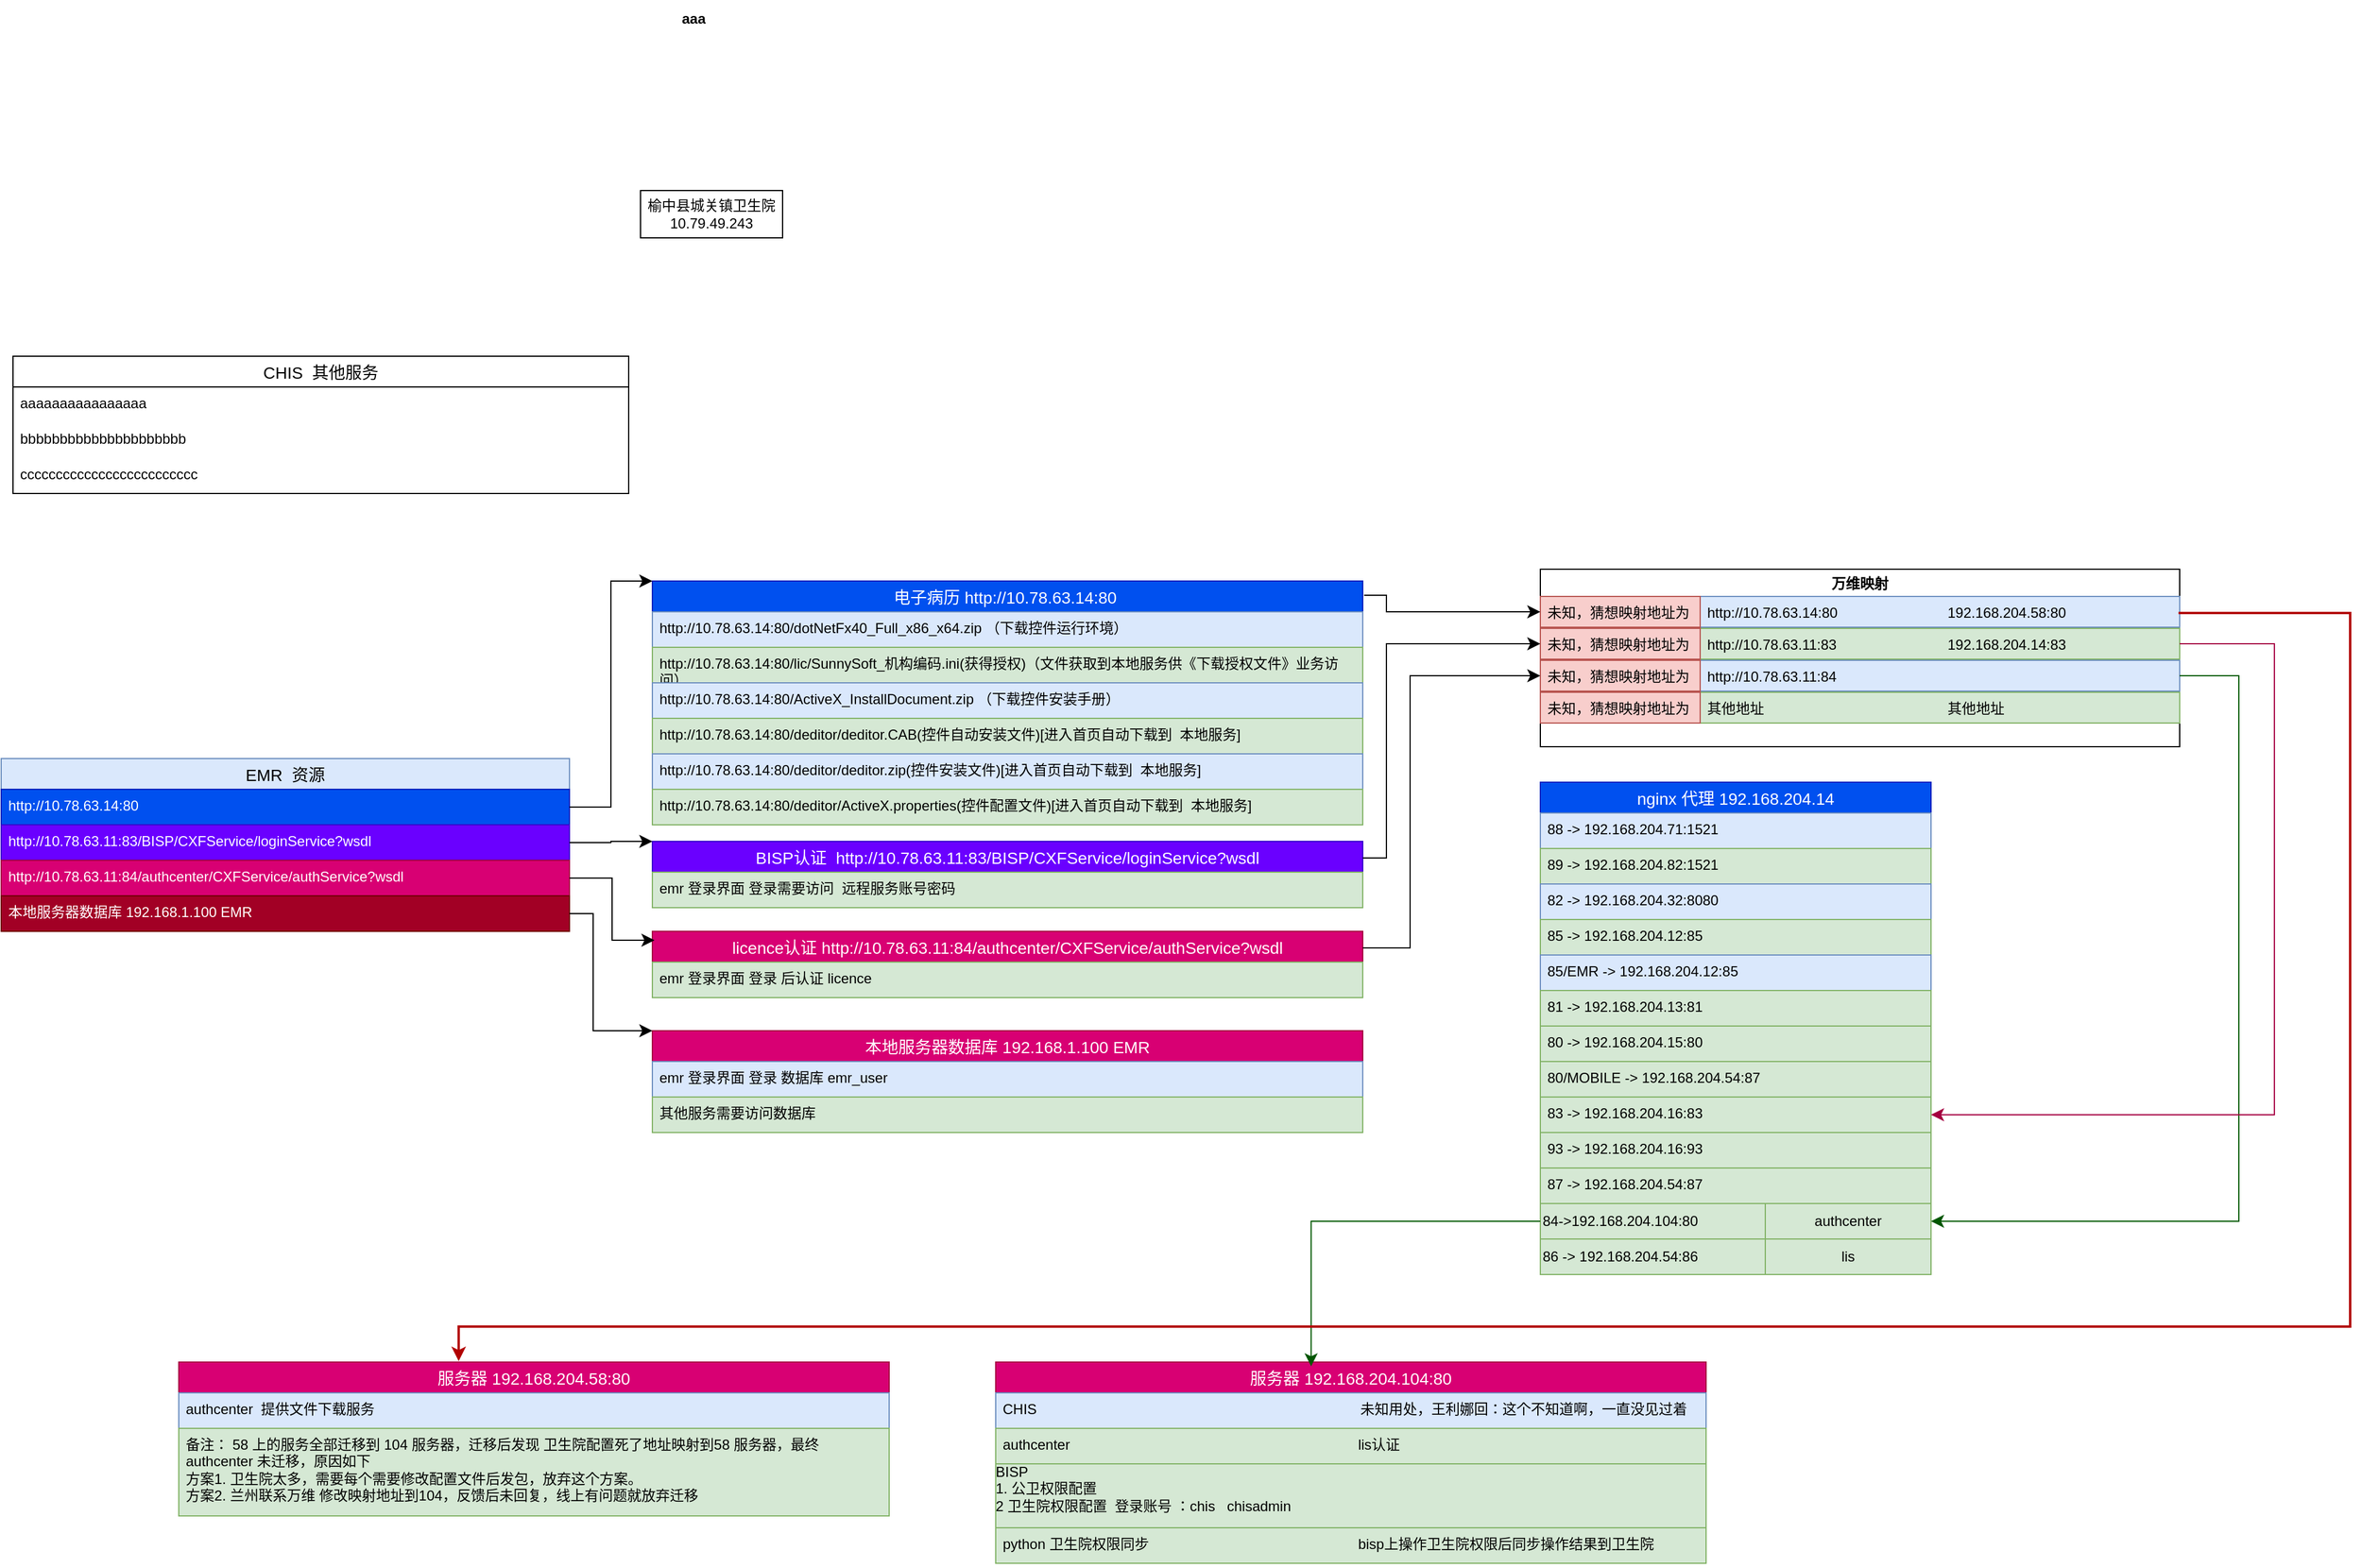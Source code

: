 <mxfile version="22.1.11" type="github">
  <diagram name="第 1 页" id="0BkjYjIJnNKJRxKwbIkA">
    <mxGraphModel dx="2205" dy="1877" grid="1" gridSize="10" guides="1" tooltips="1" connect="1" arrows="1" fold="1" page="1" pageScale="1" pageWidth="827" pageHeight="1169" math="0" shadow="0">
      <root>
        <mxCell id="0" />
        <mxCell id="1" parent="0" />
        <mxCell id="wKczsqMu7J6n82WPHIn5-1" value="榆中县城关镇卫生院&lt;span style=&quot;background-color: initial;&quot;&gt;10.79.49.243&lt;/span&gt;" style="rounded=0;whiteSpace=wrap;html=1;" parent="1" vertex="1">
          <mxGeometry x="430" y="-110" width="120" height="40" as="geometry" />
        </mxCell>
        <mxCell id="wKczsqMu7J6n82WPHIn5-2" value="CHIS  其他服务" style="swimlane;fontStyle=0;childLayout=stackLayout;horizontal=1;startSize=26;horizontalStack=0;resizeParent=1;resizeParentMax=0;resizeLast=0;collapsible=1;marginBottom=0;align=center;fontSize=14;" parent="1" vertex="1">
          <mxGeometry x="-100" y="30" width="520" height="116" as="geometry">
            <mxRectangle x="140" y="200" width="60" height="30" as="alternateBounds" />
          </mxGeometry>
        </mxCell>
        <mxCell id="wKczsqMu7J6n82WPHIn5-3" value="aaaaaaaaaaaaaaaa" style="text;strokeColor=none;fillColor=none;spacingLeft=4;spacingRight=4;overflow=hidden;rotatable=0;points=[[0,0.5],[1,0.5]];portConstraint=eastwest;fontSize=12;whiteSpace=wrap;html=1;" parent="wKczsqMu7J6n82WPHIn5-2" vertex="1">
          <mxGeometry y="26" width="520" height="30" as="geometry" />
        </mxCell>
        <mxCell id="wKczsqMu7J6n82WPHIn5-4" value="bbbbbbbbbbbbbbbbbbbbb" style="text;strokeColor=none;fillColor=none;spacingLeft=4;spacingRight=4;overflow=hidden;rotatable=0;points=[[0,0.5],[1,0.5]];portConstraint=eastwest;fontSize=12;whiteSpace=wrap;html=1;" parent="wKczsqMu7J6n82WPHIn5-2" vertex="1">
          <mxGeometry y="56" width="520" height="30" as="geometry" />
        </mxCell>
        <mxCell id="wKczsqMu7J6n82WPHIn5-5" value="ccccccccccccccccccccccccc" style="text;strokeColor=none;fillColor=none;spacingLeft=4;spacingRight=4;overflow=hidden;rotatable=0;points=[[0,0.5],[1,0.5]];portConstraint=eastwest;fontSize=12;whiteSpace=wrap;html=1;" parent="wKczsqMu7J6n82WPHIn5-2" vertex="1">
          <mxGeometry y="86" width="520" height="30" as="geometry" />
        </mxCell>
        <mxCell id="wKczsqMu7J6n82WPHIn5-19" value="aaa" style="shape=partialRectangle;connectable=0;fillColor=none;top=0;left=0;bottom=0;right=0;fontStyle=1;overflow=hidden;whiteSpace=wrap;html=1;" parent="1" vertex="1">
          <mxGeometry x="460" y="-270" width="30" height="30" as="geometry">
            <mxRectangle width="30" height="30" as="alternateBounds" />
          </mxGeometry>
        </mxCell>
        <mxCell id="eS7xaFLYB2sEI9pfLW7X-1" value="EMR  资源" style="swimlane;fontStyle=0;childLayout=stackLayout;horizontal=1;startSize=26;horizontalStack=0;resizeParent=1;resizeParentMax=0;resizeLast=0;collapsible=1;marginBottom=0;align=center;fontSize=14;movable=1;resizable=1;rotatable=1;deletable=1;editable=1;locked=0;connectable=1;fillColor=#dae8fc;strokeColor=#6c8ebf;" vertex="1" parent="1">
          <mxGeometry x="-110" y="370" width="480" height="146" as="geometry">
            <mxRectangle x="60" y="350" width="235" height="30" as="alternateBounds" />
          </mxGeometry>
        </mxCell>
        <mxCell id="eS7xaFLYB2sEI9pfLW7X-2" value="http://10.78.63.14:80" style="text;strokeColor=#001DBC;fillColor=#0050ef;spacingLeft=4;spacingRight=4;overflow=hidden;rotatable=0;points=[[0,0.5],[1,0.5]];portConstraint=eastwest;fontSize=12;whiteSpace=wrap;html=1;fontColor=#ffffff;" vertex="1" parent="eS7xaFLYB2sEI9pfLW7X-1">
          <mxGeometry y="26" width="480" height="30" as="geometry" />
        </mxCell>
        <mxCell id="eS7xaFLYB2sEI9pfLW7X-3" value="http://10.78.63.11:83/BISP/CXFService/loginService?wsdl" style="text;strokeColor=#3700CC;fillColor=#6a00ff;spacingLeft=4;spacingRight=4;overflow=hidden;rotatable=0;points=[[0,0.5],[1,0.5]];portConstraint=eastwest;fontSize=12;whiteSpace=wrap;html=1;fontColor=#ffffff;" vertex="1" parent="eS7xaFLYB2sEI9pfLW7X-1">
          <mxGeometry y="56" width="480" height="30" as="geometry" />
        </mxCell>
        <mxCell id="eS7xaFLYB2sEI9pfLW7X-4" value="http://10.78.63.11:84/authcenter/CXFService/authService?wsdl" style="text;strokeColor=#A50040;fillColor=#d80073;spacingLeft=4;spacingRight=4;overflow=hidden;rotatable=1;points=[[0,0.5],[1,0.5]];portConstraint=eastwest;fontSize=12;whiteSpace=wrap;html=1;movable=1;resizable=1;deletable=1;editable=1;locked=0;connectable=1;fontColor=#ffffff;" vertex="1" parent="eS7xaFLYB2sEI9pfLW7X-1">
          <mxGeometry y="86" width="480" height="30" as="geometry" />
        </mxCell>
        <mxCell id="eS7xaFLYB2sEI9pfLW7X-50" value="本地服务器数据库 192.168.1.100&amp;nbsp;EMR" style="text;strokeColor=#6F0000;fillColor=#a20025;spacingLeft=4;spacingRight=4;overflow=hidden;rotatable=1;points=[[0,0.5],[1,0.5]];portConstraint=eastwest;fontSize=12;whiteSpace=wrap;html=1;movable=1;resizable=1;deletable=1;editable=1;locked=0;connectable=1;fontColor=#ffffff;" vertex="1" parent="eS7xaFLYB2sEI9pfLW7X-1">
          <mxGeometry y="116" width="480" height="30" as="geometry" />
        </mxCell>
        <mxCell id="eS7xaFLYB2sEI9pfLW7X-28" value="电子病历 http://10.78.63.14:80 " style="swimlane;fontStyle=0;childLayout=stackLayout;horizontal=1;startSize=26;horizontalStack=0;resizeParent=1;resizeParentMax=0;resizeLast=0;collapsible=1;marginBottom=0;align=center;fontSize=14;movable=1;resizable=1;rotatable=1;deletable=1;editable=1;locked=0;connectable=1;fillColor=#0050ef;fontColor=#ffffff;strokeColor=#001DBC;" vertex="1" parent="1">
          <mxGeometry x="440" y="220" width="600" height="206" as="geometry">
            <mxRectangle x="440" y="220" width="560" height="30" as="alternateBounds" />
          </mxGeometry>
        </mxCell>
        <mxCell id="eS7xaFLYB2sEI9pfLW7X-29" value="http://10.78.63.14:80/dotNetFx40_Full_x86_x64.zip （下载控件运行环境）" style="text;strokeColor=#6c8ebf;fillColor=#dae8fc;spacingLeft=4;spacingRight=4;overflow=hidden;rotatable=0;points=[[0,0.5],[1,0.5]];portConstraint=eastwest;fontSize=12;whiteSpace=wrap;html=1;" vertex="1" parent="eS7xaFLYB2sEI9pfLW7X-28">
          <mxGeometry y="26" width="600" height="30" as="geometry" />
        </mxCell>
        <mxCell id="eS7xaFLYB2sEI9pfLW7X-30" value="http://10.78.63.14:80/lic/SunnySoft_机构编码.ini(获得授权)（文件获取到本地服务供《下载授权文件》业务访问）" style="text;strokeColor=#82b366;fillColor=#d5e8d4;spacingLeft=4;spacingRight=4;overflow=hidden;rotatable=0;points=[[0,0.5],[1,0.5]];portConstraint=eastwest;fontSize=12;whiteSpace=wrap;html=1;" vertex="1" parent="eS7xaFLYB2sEI9pfLW7X-28">
          <mxGeometry y="56" width="600" height="30" as="geometry" />
        </mxCell>
        <mxCell id="eS7xaFLYB2sEI9pfLW7X-31" value="http://10.78.63.14:80/ActiveX_InstallDocument.zip （下载控件安装手册）" style="text;strokeColor=#6c8ebf;fillColor=#dae8fc;spacingLeft=4;spacingRight=4;overflow=hidden;rotatable=1;points=[[0,0.5],[1,0.5]];portConstraint=eastwest;fontSize=12;whiteSpace=wrap;html=1;movable=1;resizable=1;deletable=1;editable=1;locked=0;connectable=1;" vertex="1" parent="eS7xaFLYB2sEI9pfLW7X-28">
          <mxGeometry y="86" width="600" height="30" as="geometry" />
        </mxCell>
        <mxCell id="eS7xaFLYB2sEI9pfLW7X-33" value="http://10.78.63.14:80/deditor/deditor.CAB(控件自动安装文件)[进入首页自动下载到&amp;nbsp; 本地服务]" style="text;strokeColor=#82b366;fillColor=#d5e8d4;spacingLeft=4;spacingRight=4;overflow=hidden;rotatable=1;points=[[0,0.5],[1,0.5]];portConstraint=eastwest;fontSize=12;whiteSpace=wrap;html=1;movable=1;resizable=1;deletable=1;editable=1;locked=0;connectable=1;" vertex="1" parent="eS7xaFLYB2sEI9pfLW7X-28">
          <mxGeometry y="116" width="600" height="30" as="geometry" />
        </mxCell>
        <mxCell id="eS7xaFLYB2sEI9pfLW7X-34" value="http://10.78.63.14:80/deditor/deditor.zip(控件安装文件)[进入首页自动下载到&amp;nbsp; 本地服务]" style="text;strokeColor=#6c8ebf;fillColor=#dae8fc;spacingLeft=4;spacingRight=4;overflow=hidden;rotatable=1;points=[[0,0.5],[1,0.5]];portConstraint=eastwest;fontSize=12;whiteSpace=wrap;html=1;movable=1;resizable=1;deletable=1;editable=1;locked=0;connectable=1;" vertex="1" parent="eS7xaFLYB2sEI9pfLW7X-28">
          <mxGeometry y="146" width="600" height="30" as="geometry" />
        </mxCell>
        <mxCell id="eS7xaFLYB2sEI9pfLW7X-41" value="http://10.78.63.14:80/deditor/ActiveX.properties(控件配置文件)[进入首页自动下载到&amp;nbsp; 本地服务]" style="text;strokeColor=#82b366;fillColor=#d5e8d4;spacingLeft=4;spacingRight=4;overflow=hidden;rotatable=1;points=[[0,0.5],[1,0.5]];portConstraint=eastwest;fontSize=12;whiteSpace=wrap;html=1;movable=1;resizable=1;deletable=1;editable=1;locked=0;connectable=1;" vertex="1" parent="eS7xaFLYB2sEI9pfLW7X-28">
          <mxGeometry y="176" width="600" height="30" as="geometry" />
        </mxCell>
        <mxCell id="eS7xaFLYB2sEI9pfLW7X-42" value="BISP认证  http://10.78.63.11:83/BISP/CXFService/loginService?wsdl" style="swimlane;fontStyle=0;childLayout=stackLayout;horizontal=1;startSize=26;horizontalStack=0;resizeParent=1;resizeParentMax=0;resizeLast=0;collapsible=1;marginBottom=0;align=center;fontSize=14;movable=1;resizable=1;rotatable=1;deletable=1;editable=1;locked=0;connectable=1;fillColor=#6a00ff;strokeColor=#3700CC;fontColor=#ffffff;" vertex="1" parent="1">
          <mxGeometry x="440" y="440" width="600" height="56" as="geometry">
            <mxRectangle x="440" y="440" width="560" height="30" as="alternateBounds" />
          </mxGeometry>
        </mxCell>
        <mxCell id="eS7xaFLYB2sEI9pfLW7X-68" value="emr&amp;nbsp;登录界面&amp;nbsp;登录需要访问&amp;nbsp; 远程服务账号密码" style="text;strokeColor=#82b366;fillColor=#d5e8d4;spacingLeft=4;spacingRight=4;overflow=hidden;rotatable=0;points=[[0,0.5],[1,0.5]];portConstraint=eastwest;fontSize=12;whiteSpace=wrap;html=1;" vertex="1" parent="eS7xaFLYB2sEI9pfLW7X-42">
          <mxGeometry y="26" width="600" height="30" as="geometry" />
        </mxCell>
        <mxCell id="eS7xaFLYB2sEI9pfLW7X-51" value="licence认证 http://10.78.63.11:84/authcenter/CXFService/authService?wsdl" style="swimlane;fontStyle=0;childLayout=stackLayout;horizontal=1;startSize=26;horizontalStack=0;resizeParent=1;resizeParentMax=0;resizeLast=0;collapsible=1;marginBottom=0;align=center;fontSize=14;movable=1;resizable=1;rotatable=1;deletable=1;editable=1;locked=0;connectable=1;fillColor=#d80073;strokeColor=#A50040;fontColor=#ffffff;" vertex="1" parent="1">
          <mxGeometry x="440" y="516" width="600" height="56" as="geometry">
            <mxRectangle x="440" y="516" width="560" height="30" as="alternateBounds" />
          </mxGeometry>
        </mxCell>
        <mxCell id="eS7xaFLYB2sEI9pfLW7X-52" value="emr&amp;nbsp;登录界面&amp;nbsp;登录&amp;nbsp;后认证&amp;nbsp;licence" style="text;strokeColor=#82b366;fillColor=#d5e8d4;spacingLeft=4;spacingRight=4;overflow=hidden;rotatable=0;points=[[0,0.5],[1,0.5]];portConstraint=eastwest;fontSize=12;whiteSpace=wrap;html=1;" vertex="1" parent="eS7xaFLYB2sEI9pfLW7X-51">
          <mxGeometry y="26" width="600" height="30" as="geometry" />
        </mxCell>
        <mxCell id="eS7xaFLYB2sEI9pfLW7X-57" value="" style="edgeStyle=elbowEdgeStyle;elbow=horizontal;endArrow=classic;html=1;curved=0;rounded=0;endSize=8;startSize=8;exitX=1;exitY=0.5;exitDx=0;exitDy=0;entryX=0;entryY=0;entryDx=0;entryDy=0;" edge="1" parent="1" source="eS7xaFLYB2sEI9pfLW7X-2" target="eS7xaFLYB2sEI9pfLW7X-28">
          <mxGeometry width="50" height="50" relative="1" as="geometry">
            <mxPoint x="190" y="690" as="sourcePoint" />
            <mxPoint x="240" y="640" as="targetPoint" />
          </mxGeometry>
        </mxCell>
        <mxCell id="eS7xaFLYB2sEI9pfLW7X-69" value="" style="edgeStyle=elbowEdgeStyle;elbow=horizontal;endArrow=classic;html=1;curved=0;rounded=0;endSize=8;startSize=8;entryX=0;entryY=0;entryDx=0;entryDy=0;" edge="1" parent="1" source="eS7xaFLYB2sEI9pfLW7X-3" target="eS7xaFLYB2sEI9pfLW7X-42">
          <mxGeometry width="50" height="50" relative="1" as="geometry">
            <mxPoint x="395" y="471" as="sourcePoint" />
            <mxPoint x="585" y="280" as="targetPoint" />
          </mxGeometry>
        </mxCell>
        <mxCell id="eS7xaFLYB2sEI9pfLW7X-70" value="" style="edgeStyle=elbowEdgeStyle;elbow=horizontal;endArrow=classic;html=1;curved=0;rounded=0;endSize=8;startSize=8;entryX=0.003;entryY=0.134;entryDx=0;entryDy=0;exitX=1;exitY=0.5;exitDx=0;exitDy=0;entryPerimeter=0;" edge="1" parent="1" source="eS7xaFLYB2sEI9pfLW7X-4" target="eS7xaFLYB2sEI9pfLW7X-51">
          <mxGeometry width="50" height="50" relative="1" as="geometry">
            <mxPoint x="370" y="540" as="sourcePoint" />
            <mxPoint x="560" y="559" as="targetPoint" />
          </mxGeometry>
        </mxCell>
        <mxCell id="eS7xaFLYB2sEI9pfLW7X-72" value="本地服务器数据库 192.168.1.100 EMR" style="swimlane;fontStyle=0;childLayout=stackLayout;horizontal=1;startSize=26;horizontalStack=0;resizeParent=1;resizeParentMax=0;resizeLast=0;collapsible=1;marginBottom=0;align=center;fontSize=14;movable=1;resizable=1;rotatable=1;deletable=1;editable=1;locked=0;connectable=1;fillColor=#d80073;strokeColor=#A50040;fontColor=#ffffff;" vertex="1" parent="1">
          <mxGeometry x="440" y="600" width="600" height="86" as="geometry">
            <mxRectangle x="440" y="600" width="560" height="30" as="alternateBounds" />
          </mxGeometry>
        </mxCell>
        <mxCell id="eS7xaFLYB2sEI9pfLW7X-76" value="emr&amp;nbsp;登录界面&amp;nbsp;登录&amp;nbsp;数据库&amp;nbsp;emr_user" style="text;strokeColor=#6c8ebf;fillColor=#dae8fc;spacingLeft=4;spacingRight=4;overflow=hidden;rotatable=0;points=[[0,0.5],[1,0.5]];portConstraint=eastwest;fontSize=12;whiteSpace=wrap;html=1;" vertex="1" parent="eS7xaFLYB2sEI9pfLW7X-72">
          <mxGeometry y="26" width="600" height="30" as="geometry" />
        </mxCell>
        <mxCell id="eS7xaFLYB2sEI9pfLW7X-73" value="其他服务需要访问数据库" style="text;strokeColor=#82b366;fillColor=#d5e8d4;spacingLeft=4;spacingRight=4;overflow=hidden;rotatable=0;points=[[0,0.5],[1,0.5]];portConstraint=eastwest;fontSize=12;whiteSpace=wrap;html=1;" vertex="1" parent="eS7xaFLYB2sEI9pfLW7X-72">
          <mxGeometry y="56" width="600" height="30" as="geometry" />
        </mxCell>
        <mxCell id="eS7xaFLYB2sEI9pfLW7X-74" value="" style="edgeStyle=elbowEdgeStyle;elbow=horizontal;endArrow=classic;html=1;curved=0;rounded=0;endSize=8;startSize=8;entryX=0;entryY=0;entryDx=0;entryDy=0;exitX=1;exitY=0.5;exitDx=0;exitDy=0;" edge="1" parent="1" source="eS7xaFLYB2sEI9pfLW7X-50" target="eS7xaFLYB2sEI9pfLW7X-72">
          <mxGeometry width="50" height="50" relative="1" as="geometry">
            <mxPoint x="380" y="481" as="sourcePoint" />
            <mxPoint x="452" y="534" as="targetPoint" />
            <Array as="points">
              <mxPoint x="390" y="550" />
            </Array>
          </mxGeometry>
        </mxCell>
        <mxCell id="eS7xaFLYB2sEI9pfLW7X-156" value="nginx 代理 192.168.204.14" style="swimlane;fontStyle=0;childLayout=stackLayout;horizontal=1;startSize=26;horizontalStack=0;resizeParent=1;resizeParentMax=0;resizeLast=0;collapsible=1;marginBottom=0;align=center;fontSize=14;movable=1;resizable=1;rotatable=1;deletable=1;editable=1;locked=0;connectable=1;fillColor=#0050ef;fontColor=#ffffff;strokeColor=#001DBC;" vertex="1" parent="1">
          <mxGeometry x="1190" y="390" width="330" height="416" as="geometry">
            <mxRectangle x="440" y="220" width="560" height="30" as="alternateBounds" />
          </mxGeometry>
        </mxCell>
        <mxCell id="eS7xaFLYB2sEI9pfLW7X-157" value="88 -&amp;gt;&amp;nbsp;192.168.204.71:1521" style="text;strokeColor=#6c8ebf;fillColor=#dae8fc;spacingLeft=4;spacingRight=4;overflow=hidden;rotatable=0;points=[[0,0.5],[1,0.5]];portConstraint=eastwest;fontSize=12;whiteSpace=wrap;html=1;" vertex="1" parent="eS7xaFLYB2sEI9pfLW7X-156">
          <mxGeometry y="26" width="330" height="30" as="geometry" />
        </mxCell>
        <mxCell id="eS7xaFLYB2sEI9pfLW7X-158" value="89 -&amp;gt;&amp;nbsp;192.168.204.82:1521" style="text;strokeColor=#82b366;fillColor=#d5e8d4;spacingLeft=4;spacingRight=4;overflow=hidden;rotatable=0;points=[[0,0.5],[1,0.5]];portConstraint=eastwest;fontSize=12;whiteSpace=wrap;html=1;" vertex="1" parent="eS7xaFLYB2sEI9pfLW7X-156">
          <mxGeometry y="56" width="330" height="30" as="geometry" />
        </mxCell>
        <mxCell id="eS7xaFLYB2sEI9pfLW7X-159" value="82 -&amp;gt;&amp;nbsp;192.168.204.32:8080" style="text;strokeColor=#6c8ebf;fillColor=#dae8fc;spacingLeft=4;spacingRight=4;overflow=hidden;rotatable=1;points=[[0,0.5],[1,0.5]];portConstraint=eastwest;fontSize=12;whiteSpace=wrap;html=1;movable=1;resizable=1;deletable=1;editable=1;locked=0;connectable=1;" vertex="1" parent="eS7xaFLYB2sEI9pfLW7X-156">
          <mxGeometry y="86" width="330" height="30" as="geometry" />
        </mxCell>
        <mxCell id="eS7xaFLYB2sEI9pfLW7X-160" value="85 -&amp;gt;&amp;nbsp;192.168.204.12:85" style="text;strokeColor=#82b366;fillColor=#d5e8d4;spacingLeft=4;spacingRight=4;overflow=hidden;rotatable=1;points=[[0,0.5],[1,0.5]];portConstraint=eastwest;fontSize=12;whiteSpace=wrap;html=1;movable=1;resizable=1;deletable=1;editable=1;locked=0;connectable=1;" vertex="1" parent="eS7xaFLYB2sEI9pfLW7X-156">
          <mxGeometry y="116" width="330" height="30" as="geometry" />
        </mxCell>
        <mxCell id="eS7xaFLYB2sEI9pfLW7X-161" value="85/EMR -&amp;gt;&amp;nbsp;192.168.204.12:85" style="text;strokeColor=#6c8ebf;fillColor=#dae8fc;spacingLeft=4;spacingRight=4;overflow=hidden;rotatable=1;points=[[0,0.5],[1,0.5]];portConstraint=eastwest;fontSize=12;whiteSpace=wrap;html=1;movable=1;resizable=1;deletable=1;editable=1;locked=0;connectable=1;" vertex="1" parent="eS7xaFLYB2sEI9pfLW7X-156">
          <mxGeometry y="146" width="330" height="30" as="geometry" />
        </mxCell>
        <mxCell id="eS7xaFLYB2sEI9pfLW7X-162" value="81 -&amp;gt;&amp;nbsp;192.168.204.13:81" style="text;strokeColor=#82b366;fillColor=#d5e8d4;spacingLeft=4;spacingRight=4;overflow=hidden;rotatable=1;points=[[0,0.5],[1,0.5]];portConstraint=eastwest;fontSize=12;whiteSpace=wrap;html=1;movable=1;resizable=1;deletable=1;editable=1;locked=0;connectable=1;" vertex="1" parent="eS7xaFLYB2sEI9pfLW7X-156">
          <mxGeometry y="176" width="330" height="30" as="geometry" />
        </mxCell>
        <mxCell id="eS7xaFLYB2sEI9pfLW7X-168" value="80 -&amp;gt; 192.168.204.15:80" style="text;strokeColor=#82b366;fillColor=#d5e8d4;spacingLeft=4;spacingRight=4;overflow=hidden;rotatable=1;points=[[0,0.5],[1,0.5]];portConstraint=eastwest;fontSize=12;whiteSpace=wrap;html=1;movable=1;resizable=1;deletable=1;editable=1;locked=0;connectable=1;" vertex="1" parent="eS7xaFLYB2sEI9pfLW7X-156">
          <mxGeometry y="206" width="330" height="30" as="geometry" />
        </mxCell>
        <mxCell id="eS7xaFLYB2sEI9pfLW7X-169" value="80/MOBILE -&amp;gt;&amp;nbsp;192.168.204.54:87" style="text;strokeColor=#82b366;fillColor=#d5e8d4;spacingLeft=4;spacingRight=4;overflow=hidden;rotatable=1;points=[[0,0.5],[1,0.5]];portConstraint=eastwest;fontSize=12;whiteSpace=wrap;html=1;movable=1;resizable=1;deletable=1;editable=1;locked=0;connectable=1;" vertex="1" parent="eS7xaFLYB2sEI9pfLW7X-156">
          <mxGeometry y="236" width="330" height="30" as="geometry" />
        </mxCell>
        <mxCell id="eS7xaFLYB2sEI9pfLW7X-170" value="83 -&amp;gt;&amp;nbsp;192.168.204.16:83" style="text;strokeColor=#82b366;fillColor=#d5e8d4;spacingLeft=4;spacingRight=4;overflow=hidden;rotatable=1;points=[[0,0.5],[1,0.5]];portConstraint=eastwest;fontSize=12;whiteSpace=wrap;html=1;movable=1;resizable=1;deletable=1;editable=1;locked=0;connectable=1;" vertex="1" parent="eS7xaFLYB2sEI9pfLW7X-156">
          <mxGeometry y="266" width="330" height="30" as="geometry" />
        </mxCell>
        <mxCell id="eS7xaFLYB2sEI9pfLW7X-171" value="93 -&amp;gt;&amp;nbsp;192.168.204.16:93" style="text;strokeColor=#82b366;fillColor=#d5e8d4;spacingLeft=4;spacingRight=4;overflow=hidden;rotatable=1;points=[[0,0.5],[1,0.5]];portConstraint=eastwest;fontSize=12;whiteSpace=wrap;html=1;movable=1;resizable=1;deletable=1;editable=1;locked=0;connectable=1;" vertex="1" parent="eS7xaFLYB2sEI9pfLW7X-156">
          <mxGeometry y="296" width="330" height="30" as="geometry" />
        </mxCell>
        <mxCell id="eS7xaFLYB2sEI9pfLW7X-172" value="87 -&amp;gt;&amp;nbsp;192.168.204.54:87" style="text;strokeColor=#82b366;fillColor=#d5e8d4;spacingLeft=4;spacingRight=4;overflow=hidden;rotatable=1;points=[[0,0.5],[1,0.5]];portConstraint=eastwest;fontSize=12;whiteSpace=wrap;html=1;movable=1;resizable=1;deletable=1;editable=1;locked=0;connectable=1;" vertex="1" parent="eS7xaFLYB2sEI9pfLW7X-156">
          <mxGeometry y="326" width="330" height="30" as="geometry" />
        </mxCell>
        <mxCell id="eS7xaFLYB2sEI9pfLW7X-182" value="" style="group;fillColor=#d5e8d4;strokeColor=#82b366;connectable=1;align=left;whiteSpace=wrap;html=1;" vertex="1" connectable="0" parent="eS7xaFLYB2sEI9pfLW7X-156">
          <mxGeometry y="356" width="330" height="30" as="geometry" />
        </mxCell>
        <mxCell id="eS7xaFLYB2sEI9pfLW7X-180" value="84-&amp;gt;192.168.204.104:80" style="text;html=1;strokeColor=#82b366;fillColor=#d5e8d4;align=left;verticalAlign=middle;whiteSpace=wrap;rounded=0;labelBackgroundColor=none;labelBorderColor=none;" vertex="1" parent="eS7xaFLYB2sEI9pfLW7X-182">
          <mxGeometry width="190" height="30" as="geometry" />
        </mxCell>
        <mxCell id="eS7xaFLYB2sEI9pfLW7X-181" value="authcenter" style="text;html=1;strokeColor=#82b366;fillColor=#d5e8d4;align=center;verticalAlign=middle;whiteSpace=wrap;rounded=0;labelBackgroundColor=none;labelBorderColor=none;" vertex="1" parent="eS7xaFLYB2sEI9pfLW7X-182">
          <mxGeometry x="190" width="140" height="30" as="geometry" />
        </mxCell>
        <mxCell id="eS7xaFLYB2sEI9pfLW7X-191" value="" style="group;fillColor=#d5e8d4;strokeColor=#82b366;connectable=1;align=left;whiteSpace=wrap;html=1;" vertex="1" connectable="0" parent="eS7xaFLYB2sEI9pfLW7X-156">
          <mxGeometry y="386" width="330" height="30" as="geometry" />
        </mxCell>
        <mxCell id="eS7xaFLYB2sEI9pfLW7X-192" value="86 -&amp;gt;&amp;nbsp;192.168.204.54:86" style="text;html=1;strokeColor=#82b366;fillColor=#d5e8d4;align=left;verticalAlign=middle;whiteSpace=wrap;rounded=0;labelBackgroundColor=none;labelBorderColor=none;" vertex="1" parent="eS7xaFLYB2sEI9pfLW7X-191">
          <mxGeometry width="190" height="30" as="geometry" />
        </mxCell>
        <mxCell id="eS7xaFLYB2sEI9pfLW7X-193" value="lis" style="text;html=1;strokeColor=#82b366;fillColor=#d5e8d4;align=center;verticalAlign=middle;whiteSpace=wrap;rounded=0;labelBackgroundColor=none;labelBorderColor=none;" vertex="1" parent="eS7xaFLYB2sEI9pfLW7X-191">
          <mxGeometry x="190" width="140" height="30" as="geometry" />
        </mxCell>
        <mxCell id="eS7xaFLYB2sEI9pfLW7X-236" value="" style="group" vertex="1" connectable="0" parent="1">
          <mxGeometry x="1190" y="210" width="540" height="150" as="geometry" />
        </mxCell>
        <mxCell id="eS7xaFLYB2sEI9pfLW7X-132" value="" style="group;" vertex="1" connectable="0" parent="eS7xaFLYB2sEI9pfLW7X-236">
          <mxGeometry width="540" height="150" as="geometry" />
        </mxCell>
        <mxCell id="eS7xaFLYB2sEI9pfLW7X-116" value="万维映射" style="swimlane;labelBackgroundColor=default;" vertex="1" parent="eS7xaFLYB2sEI9pfLW7X-132">
          <mxGeometry width="540" height="150" as="geometry">
            <mxRectangle x="1300" y="660" width="100" height="30" as="alternateBounds" />
          </mxGeometry>
        </mxCell>
        <mxCell id="eS7xaFLYB2sEI9pfLW7X-121" value="" style="group;fillColor=#dae8fc;strokeColor=#6c8ebf;connectable=1;overflow=hidden;dropTarget=0;" vertex="1" connectable="0" parent="eS7xaFLYB2sEI9pfLW7X-116">
          <mxGeometry y="23" width="540" height="26" as="geometry" />
        </mxCell>
        <mxCell id="eS7xaFLYB2sEI9pfLW7X-117" value="未知，猜想映射地址为" style="text;strokeColor=#b85450;fillColor=#f8cecc;align=left;verticalAlign=top;spacingLeft=4;spacingRight=4;overflow=hidden;rotatable=0;points=[[0,0.5],[1,0.5]];portConstraint=eastwest;whiteSpace=wrap;html=1;" vertex="1" parent="eS7xaFLYB2sEI9pfLW7X-121">
          <mxGeometry width="135" height="26" as="geometry" />
        </mxCell>
        <mxCell id="eS7xaFLYB2sEI9pfLW7X-119" value="http://10.78.63.14:80" style="text;strokeColor=none;fillColor=none;align=left;verticalAlign=top;spacingLeft=4;spacingRight=4;overflow=hidden;rotatable=0;points=[[0,0.5],[1,0.5]];portConstraint=eastwest;whiteSpace=wrap;html=1;" vertex="1" parent="eS7xaFLYB2sEI9pfLW7X-121">
          <mxGeometry x="135" width="202.5" height="26" as="geometry" />
        </mxCell>
        <mxCell id="eS7xaFLYB2sEI9pfLW7X-120" value="192.168.204.58:80" style="text;strokeColor=none;fillColor=none;align=left;verticalAlign=top;spacingLeft=4;spacingRight=4;overflow=hidden;rotatable=0;points=[[0,0.5],[1,0.5]];portConstraint=eastwest;whiteSpace=wrap;html=1;" vertex="1" parent="eS7xaFLYB2sEI9pfLW7X-121">
          <mxGeometry x="337.5" width="202.5" height="26" as="geometry" />
        </mxCell>
        <mxCell id="eS7xaFLYB2sEI9pfLW7X-147" value="" style="group;fillColor=#d5e8d4;strokeColor=#82b366;" vertex="1" connectable="0" parent="eS7xaFLYB2sEI9pfLW7X-116">
          <mxGeometry y="104" width="540" height="26" as="geometry" />
        </mxCell>
        <mxCell id="eS7xaFLYB2sEI9pfLW7X-148" value="未知，猜想映射地址为" style="text;strokeColor=#b85450;fillColor=#f8cecc;align=left;verticalAlign=top;spacingLeft=4;spacingRight=4;overflow=hidden;rotatable=0;points=[[0,0.5],[1,0.5]];portConstraint=eastwest;whiteSpace=wrap;html=1;" vertex="1" parent="eS7xaFLYB2sEI9pfLW7X-147">
          <mxGeometry width="135" height="26" as="geometry" />
        </mxCell>
        <mxCell id="eS7xaFLYB2sEI9pfLW7X-149" value="其他地址" style="text;strokeColor=none;fillColor=none;align=left;verticalAlign=top;spacingLeft=4;spacingRight=4;overflow=hidden;rotatable=0;points=[[0,0.5],[1,0.5]];portConstraint=eastwest;whiteSpace=wrap;html=1;" vertex="1" parent="eS7xaFLYB2sEI9pfLW7X-147">
          <mxGeometry x="135" width="202.5" height="26" as="geometry" />
        </mxCell>
        <mxCell id="eS7xaFLYB2sEI9pfLW7X-150" value="其他地址" style="text;strokeColor=none;fillColor=none;align=left;verticalAlign=top;spacingLeft=4;spacingRight=4;overflow=hidden;rotatable=0;points=[[0,0.5],[1,0.5]];portConstraint=eastwest;whiteSpace=wrap;html=1;" vertex="1" parent="eS7xaFLYB2sEI9pfLW7X-147">
          <mxGeometry x="337.5" width="202.5" height="26" as="geometry" />
        </mxCell>
        <mxCell id="eS7xaFLYB2sEI9pfLW7X-128" value="" style="group;fillColor=#dae8fc;strokeColor=#6c8ebf;" vertex="1" connectable="0" parent="eS7xaFLYB2sEI9pfLW7X-132">
          <mxGeometry y="77" width="540" height="26" as="geometry" />
        </mxCell>
        <mxCell id="eS7xaFLYB2sEI9pfLW7X-129" value="未知，猜想映射地址为" style="text;strokeColor=#b85450;fillColor=#f8cecc;align=left;verticalAlign=top;spacingLeft=4;spacingRight=4;overflow=hidden;rotatable=0;points=[[0,0.5],[1,0.5]];portConstraint=eastwest;whiteSpace=wrap;html=1;" vertex="1" parent="eS7xaFLYB2sEI9pfLW7X-128">
          <mxGeometry width="135" height="26" as="geometry" />
        </mxCell>
        <mxCell id="eS7xaFLYB2sEI9pfLW7X-130" value="http://10.78.63.11:84" style="text;strokeColor=none;fillColor=none;align=left;verticalAlign=top;spacingLeft=4;spacingRight=4;overflow=hidden;rotatable=0;points=[[0,0.5],[1,0.5]];portConstraint=eastwest;whiteSpace=wrap;html=1;" vertex="1" parent="eS7xaFLYB2sEI9pfLW7X-128">
          <mxGeometry x="135" width="202.5" height="26" as="geometry" />
        </mxCell>
        <mxCell id="eS7xaFLYB2sEI9pfLW7X-152" value="" style="group;fillColor=#d5e8d4;strokeColor=#82b366;" vertex="1" connectable="0" parent="eS7xaFLYB2sEI9pfLW7X-236">
          <mxGeometry y="50" width="540" height="26" as="geometry" />
        </mxCell>
        <mxCell id="eS7xaFLYB2sEI9pfLW7X-153" value="未知，猜想映射地址为" style="text;strokeColor=#b85450;fillColor=#f8cecc;align=left;verticalAlign=top;spacingLeft=4;spacingRight=4;overflow=hidden;rotatable=0;points=[[0,0.5],[1,0.5]];portConstraint=eastwest;whiteSpace=wrap;html=1;" vertex="1" parent="eS7xaFLYB2sEI9pfLW7X-152">
          <mxGeometry width="135" height="26" as="geometry" />
        </mxCell>
        <mxCell id="eS7xaFLYB2sEI9pfLW7X-154" value="http://10.78.63.11:83" style="text;strokeColor=none;fillColor=none;align=left;verticalAlign=top;spacingLeft=4;spacingRight=4;overflow=hidden;rotatable=0;points=[[0,0.5],[1,0.5]];portConstraint=eastwest;whiteSpace=wrap;html=1;" vertex="1" parent="eS7xaFLYB2sEI9pfLW7X-152">
          <mxGeometry x="135" width="202.5" height="26" as="geometry" />
        </mxCell>
        <mxCell id="eS7xaFLYB2sEI9pfLW7X-155" value="192.168.204.14:83" style="text;strokeColor=none;fillColor=none;align=left;verticalAlign=top;spacingLeft=4;spacingRight=4;overflow=hidden;rotatable=0;points=[[0,0.5],[1,0.5]];portConstraint=eastwest;whiteSpace=wrap;html=1;" vertex="1" parent="eS7xaFLYB2sEI9pfLW7X-152">
          <mxGeometry x="337.5" width="202.5" height="26" as="geometry" />
        </mxCell>
        <mxCell id="eS7xaFLYB2sEI9pfLW7X-238" value="" style="edgeStyle=elbowEdgeStyle;elbow=horizontal;endArrow=classic;html=1;curved=0;rounded=0;endSize=8;startSize=8;exitX=1;exitY=0.25;exitDx=0;exitDy=0;entryX=0;entryY=0.5;entryDx=0;entryDy=0;" edge="1" parent="1" source="eS7xaFLYB2sEI9pfLW7X-42" target="eS7xaFLYB2sEI9pfLW7X-153">
          <mxGeometry width="50" height="50" relative="1" as="geometry">
            <mxPoint x="1080" y="480" as="sourcePoint" />
            <mxPoint x="1130" y="430" as="targetPoint" />
            <Array as="points">
              <mxPoint x="1060" y="400" />
            </Array>
          </mxGeometry>
        </mxCell>
        <mxCell id="eS7xaFLYB2sEI9pfLW7X-239" value="" style="edgeStyle=elbowEdgeStyle;elbow=horizontal;endArrow=classic;html=1;curved=0;rounded=0;endSize=8;startSize=8;exitX=1;exitY=0.25;exitDx=0;exitDy=0;entryX=0;entryY=0.5;entryDx=0;entryDy=0;" edge="1" parent="1" source="eS7xaFLYB2sEI9pfLW7X-51" target="eS7xaFLYB2sEI9pfLW7X-129">
          <mxGeometry width="50" height="50" relative="1" as="geometry">
            <mxPoint x="1070" y="547" as="sourcePoint" />
            <mxPoint x="1220" y="426" as="targetPoint" />
            <Array as="points">
              <mxPoint x="1080" y="450" />
            </Array>
          </mxGeometry>
        </mxCell>
        <mxCell id="eS7xaFLYB2sEI9pfLW7X-240" value="" style="edgeStyle=elbowEdgeStyle;elbow=horizontal;endArrow=classic;html=1;curved=0;rounded=0;endSize=8;startSize=8;exitX=1.002;exitY=0.058;exitDx=0;exitDy=0;exitPerimeter=0;entryX=0;entryY=0.5;entryDx=0;entryDy=0;" edge="1" parent="1" source="eS7xaFLYB2sEI9pfLW7X-28" target="eS7xaFLYB2sEI9pfLW7X-117">
          <mxGeometry width="50" height="50" relative="1" as="geometry">
            <mxPoint x="1100" y="260" as="sourcePoint" />
            <mxPoint x="1150" y="210" as="targetPoint" />
            <Array as="points">
              <mxPoint x="1060" y="280" />
            </Array>
          </mxGeometry>
        </mxCell>
        <mxCell id="eS7xaFLYB2sEI9pfLW7X-241" value="" style="edgeStyle=elbowEdgeStyle;elbow=horizontal;endArrow=classic;html=1;curved=0;rounded=0;endSize=8;startSize=8;exitX=1;exitY=0.5;exitDx=0;exitDy=0;entryX=1;entryY=0.5;entryDx=0;entryDy=0;fillColor=#008a00;strokeColor=#005700;" edge="1" parent="1" target="eS7xaFLYB2sEI9pfLW7X-181">
          <mxGeometry width="50" height="50" relative="1" as="geometry">
            <mxPoint x="1730" y="300" as="sourcePoint" />
            <mxPoint x="1670" y="550" as="targetPoint" />
            <Array as="points">
              <mxPoint x="1780" y="410" />
            </Array>
          </mxGeometry>
        </mxCell>
        <mxCell id="eS7xaFLYB2sEI9pfLW7X-242" value="" style="edgeStyle=elbowEdgeStyle;elbow=horizontal;endArrow=classic;html=1;curved=0;rounded=0;endSize=8;startSize=8;exitX=1;exitY=0.5;exitDx=0;exitDy=0;entryX=1;entryY=0.5;entryDx=0;entryDy=0;fillColor=#d80073;strokeColor=#A50040;" edge="1" parent="1" source="eS7xaFLYB2sEI9pfLW7X-155" target="eS7xaFLYB2sEI9pfLW7X-170">
          <mxGeometry width="50" height="50" relative="1" as="geometry">
            <mxPoint x="1740" y="310" as="sourcePoint" />
            <mxPoint x="1540" y="851" as="targetPoint" />
            <Array as="points">
              <mxPoint x="1810" y="480" />
            </Array>
          </mxGeometry>
        </mxCell>
        <mxCell id="eS7xaFLYB2sEI9pfLW7X-244" value="服务器 192.168.204.58:80" style="swimlane;fontStyle=0;childLayout=stackLayout;horizontal=1;startSize=26;horizontalStack=0;resizeParent=1;resizeParentMax=0;resizeLast=0;collapsible=1;marginBottom=0;align=center;fontSize=14;movable=1;resizable=1;rotatable=1;deletable=1;editable=1;locked=0;connectable=1;fillColor=#d80073;strokeColor=#A50040;fontColor=#ffffff;" vertex="1" parent="1">
          <mxGeometry x="40" y="880" width="600" height="130" as="geometry">
            <mxRectangle x="440" y="600" width="560" height="30" as="alternateBounds" />
          </mxGeometry>
        </mxCell>
        <mxCell id="eS7xaFLYB2sEI9pfLW7X-245" value="authcenter&amp;nbsp; 提供文件下载服务" style="text;strokeColor=#6c8ebf;fillColor=#dae8fc;spacingLeft=4;spacingRight=4;overflow=hidden;rotatable=0;points=[[0,0.5],[1,0.5]];portConstraint=eastwest;fontSize=12;whiteSpace=wrap;html=1;" vertex="1" parent="eS7xaFLYB2sEI9pfLW7X-244">
          <mxGeometry y="26" width="600" height="30" as="geometry" />
        </mxCell>
        <mxCell id="eS7xaFLYB2sEI9pfLW7X-246" value="备注： 58&amp;nbsp;上的服务全部迁移到 104&amp;nbsp;服务器，迁移后发现&amp;nbsp;卫生院配置死了地址映射到58&amp;nbsp;服务器，最终authcenter&amp;nbsp;未迁移，原因如下&lt;br&gt;方案1.&amp;nbsp;卫生院太多，需要每个需要修改配置文件后发包，放弃这个方案。&lt;br&gt;方案2.&amp;nbsp;兰州联系万维&amp;nbsp;修改映射地址到104，反馈后未回复，线上有问题就放弃迁移" style="text;strokeColor=#82b366;fillColor=#d5e8d4;spacingLeft=4;spacingRight=4;overflow=visible;rotatable=0;points=[[0,0.5],[1,0.5]];portConstraint=eastwest;fontSize=12;whiteSpace=wrap;html=1;" vertex="1" parent="eS7xaFLYB2sEI9pfLW7X-244">
          <mxGeometry y="56" width="600" height="74" as="geometry" />
        </mxCell>
        <mxCell id="eS7xaFLYB2sEI9pfLW7X-247" value="服务器 192.168.204.104:80" style="swimlane;fontStyle=0;childLayout=stackLayout;horizontal=1;startSize=26;horizontalStack=0;resizeParent=1;resizeParentMax=0;resizeLast=0;collapsible=1;marginBottom=0;align=center;fontSize=14;movable=1;resizable=1;rotatable=1;deletable=1;editable=1;locked=0;connectable=1;fillColor=#d80073;strokeColor=#A50040;fontColor=#ffffff;" vertex="1" parent="1">
          <mxGeometry x="730" y="880" width="600" height="170" as="geometry">
            <mxRectangle x="440" y="600" width="560" height="30" as="alternateBounds" />
          </mxGeometry>
        </mxCell>
        <mxCell id="eS7xaFLYB2sEI9pfLW7X-248" value="CHIS&amp;nbsp; &amp;nbsp; &amp;nbsp; &amp;nbsp; &amp;nbsp; &amp;nbsp; &amp;nbsp; &amp;nbsp; &amp;nbsp; &amp;nbsp; &amp;nbsp; &amp;nbsp; &amp;nbsp; &amp;nbsp; &amp;nbsp; &amp;nbsp; &amp;nbsp; &amp;nbsp; &amp;nbsp; &amp;nbsp; &amp;nbsp; &amp;nbsp; &amp;nbsp; &amp;nbsp; &amp;nbsp; &amp;nbsp; &amp;nbsp; &amp;nbsp; &amp;nbsp; &amp;nbsp; &amp;nbsp; &amp;nbsp; &amp;nbsp; &amp;nbsp; &amp;nbsp; &amp;nbsp; &amp;nbsp; &amp;nbsp; &amp;nbsp; &amp;nbsp; &amp;nbsp; 未知用处，王利娜回：这个不知道啊，一直没见过着" style="text;strokeColor=#6c8ebf;fillColor=#dae8fc;spacingLeft=4;spacingRight=4;overflow=hidden;rotatable=0;points=[[0,0.5],[1,0.5]];portConstraint=eastwest;fontSize=12;whiteSpace=wrap;html=1;" vertex="1" parent="eS7xaFLYB2sEI9pfLW7X-247">
          <mxGeometry y="26" width="600" height="30" as="geometry" />
        </mxCell>
        <mxCell id="eS7xaFLYB2sEI9pfLW7X-249" value="authcenter&amp;nbsp; &amp;nbsp; &amp;nbsp; &amp;nbsp; &amp;nbsp; &amp;nbsp; &amp;nbsp; &amp;nbsp; &amp;nbsp; &amp;nbsp; &amp;nbsp; &amp;nbsp; &amp;nbsp; &amp;nbsp; &amp;nbsp; &amp;nbsp; &amp;nbsp; &amp;nbsp; &amp;nbsp; &amp;nbsp; &amp;nbsp; &amp;nbsp; &amp;nbsp; &amp;nbsp; &amp;nbsp; &amp;nbsp; &amp;nbsp; &amp;nbsp; &amp;nbsp; &amp;nbsp; &amp;nbsp; &amp;nbsp; &amp;nbsp; &amp;nbsp; &amp;nbsp; &amp;nbsp; &amp;nbsp;lis认证" style="text;strokeColor=#82b366;fillColor=#d5e8d4;spacingLeft=4;spacingRight=4;overflow=hidden;rotatable=0;points=[[0,0.5],[1,0.5]];portConstraint=eastwest;fontSize=12;whiteSpace=wrap;html=1;" vertex="1" parent="eS7xaFLYB2sEI9pfLW7X-247">
          <mxGeometry y="56" width="600" height="30" as="geometry" />
        </mxCell>
        <mxCell id="eS7xaFLYB2sEI9pfLW7X-250" value="BISP&lt;br&gt;1. 公卫权限配置&lt;br&gt;2 卫生院权限配置&amp;nbsp;&amp;nbsp;登录账号 ：chis&amp;nbsp; &amp;nbsp;chisadmin" style="text;strokeColor=#82b366;fillColor=#d5e8d4;spacingLeft=4;spacingRight=4;overflow=block;rotatable=0;points=[[0,0.5],[1,0.5]];portConstraint=eastwest;fontSize=12;whiteSpace=wrap;html=1;" vertex="1" parent="eS7xaFLYB2sEI9pfLW7X-247">
          <mxGeometry y="86" width="600" height="54" as="geometry" />
        </mxCell>
        <mxCell id="eS7xaFLYB2sEI9pfLW7X-251" value="python 卫生院权限同步&amp;nbsp; &amp;nbsp; &amp;nbsp; &amp;nbsp; &amp;nbsp; &amp;nbsp; &amp;nbsp; &amp;nbsp; &amp;nbsp; &amp;nbsp; &amp;nbsp; &amp;nbsp; &amp;nbsp; &amp;nbsp; &amp;nbsp; &amp;nbsp; &amp;nbsp; &amp;nbsp; &amp;nbsp; &amp;nbsp; &amp;nbsp; &amp;nbsp; &amp;nbsp; &amp;nbsp; &amp;nbsp; &amp;nbsp; &amp;nbsp;bisp上操作卫生院权限后同步操作结果到卫生院" style="text;strokeColor=#82b366;fillColor=#d5e8d4;spacingLeft=4;spacingRight=4;overflow=hidden;rotatable=0;points=[[0,0.5],[1,0.5]];portConstraint=eastwest;fontSize=12;whiteSpace=wrap;html=1;" vertex="1" parent="eS7xaFLYB2sEI9pfLW7X-247">
          <mxGeometry y="140" width="600" height="30" as="geometry" />
        </mxCell>
        <mxCell id="eS7xaFLYB2sEI9pfLW7X-254" value="" style="edgeStyle=segmentEdgeStyle;endArrow=classic;html=1;curved=0;rounded=0;endSize=8;startSize=8;exitX=0;exitY=0.5;exitDx=0;exitDy=0;entryX=0.444;entryY=0.021;entryDx=0;entryDy=0;entryPerimeter=0;fillColor=#008a00;strokeColor=#005700;" edge="1" parent="1" source="eS7xaFLYB2sEI9pfLW7X-180" target="eS7xaFLYB2sEI9pfLW7X-247">
          <mxGeometry width="50" height="50" relative="1" as="geometry">
            <mxPoint x="1030" y="830" as="sourcePoint" />
            <mxPoint x="1080" y="830" as="targetPoint" />
            <Array as="points">
              <mxPoint x="996" y="761" />
            </Array>
          </mxGeometry>
        </mxCell>
        <mxCell id="eS7xaFLYB2sEI9pfLW7X-256" value="" style="edgeStyle=segmentEdgeStyle;endArrow=classic;html=1;curved=0;rounded=0;exitX=1;exitY=0.5;exitDx=0;exitDy=0;entryX=0.394;entryY=-0.006;entryDx=0;entryDy=0;entryPerimeter=0;strokeWidth=2;fillColor=#e51400;strokeColor=#B20000;" edge="1" parent="1" source="eS7xaFLYB2sEI9pfLW7X-120" target="eS7xaFLYB2sEI9pfLW7X-244">
          <mxGeometry width="50" height="50" relative="1" as="geometry">
            <mxPoint x="1780" y="247" as="sourcePoint" />
            <mxPoint x="310" y="830" as="targetPoint" />
            <Array as="points">
              <mxPoint x="1874" y="247" />
              <mxPoint x="1874" y="850" />
              <mxPoint x="276" y="850" />
            </Array>
          </mxGeometry>
        </mxCell>
      </root>
    </mxGraphModel>
  </diagram>
</mxfile>
